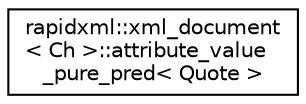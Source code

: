 digraph "Graphical Class Hierarchy"
{
  edge [fontname="Helvetica",fontsize="10",labelfontname="Helvetica",labelfontsize="10"];
  node [fontname="Helvetica",fontsize="10",shape=record];
  rankdir="LR";
  Node0 [label="rapidxml::xml_document\l\< Ch \>::attribute_value\l_pure_pred\< Quote \>",height=0.2,width=0.4,color="black", fillcolor="white", style="filled",URL="$structrapidxml_1_1xml__document_1_1attribute__value__pure__pred.html"];
}
